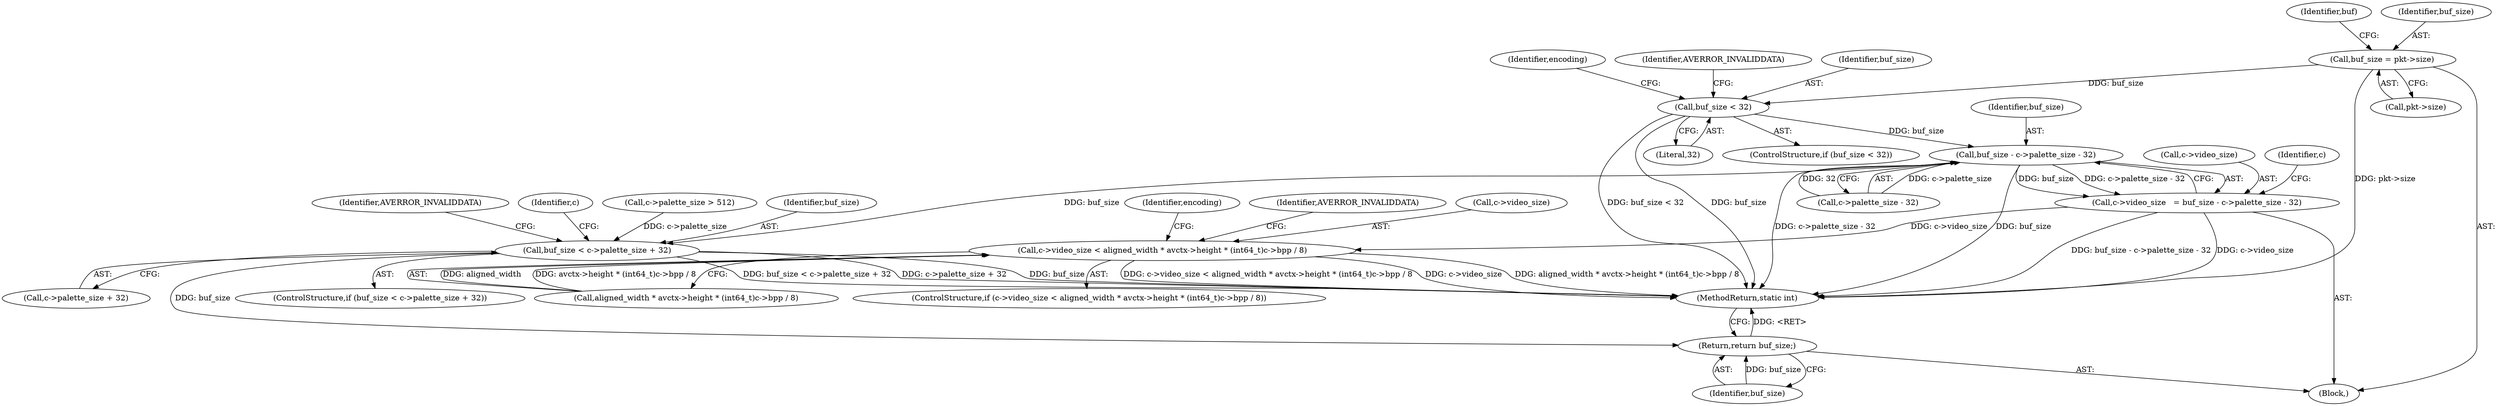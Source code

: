 digraph "0_FFmpeg_e1b60aad77c27ed5d4dfc11e5e6a05a38c70489d@pointer" {
"1000121" [label="(Call,buf_size = pkt->size)"];
"1000133" [label="(Call,buf_size < 32)"];
"1000206" [label="(Call,buf_size - c->palette_size - 32)"];
"1000202" [label="(Call,c->video_size   = buf_size - c->palette_size - 32)"];
"1000310" [label="(Call,c->video_size < aligned_width * avctx->height * (int64_t)c->bpp / 8)"];
"1000222" [label="(Call,buf_size < c->palette_size + 32)"];
"1000506" [label="(Return,return buf_size;)"];
"1000132" [label="(ControlStructure,if (buf_size < 32))"];
"1000314" [label="(Call,aligned_width * avctx->height * (int64_t)c->bpp / 8)"];
"1000121" [label="(Call,buf_size = pkt->size)"];
"1000311" [label="(Call,c->video_size)"];
"1000133" [label="(Call,buf_size < 32)"];
"1000206" [label="(Call,buf_size - c->palette_size - 32)"];
"1000135" [label="(Literal,32)"];
"1000506" [label="(Return,return buf_size;)"];
"1000332" [label="(Identifier,encoding)"];
"1000214" [label="(Call,c->palette_size > 512)"];
"1000328" [label="(Identifier,AVERROR_INVALIDDATA)"];
"1000202" [label="(Call,c->video_size   = buf_size - c->palette_size - 32)"];
"1000203" [label="(Call,c->video_size)"];
"1000223" [label="(Identifier,buf_size)"];
"1000230" [label="(Identifier,AVERROR_INVALIDDATA)"];
"1000128" [label="(Identifier,buf)"];
"1000122" [label="(Identifier,buf_size)"];
"1000310" [label="(Call,c->video_size < aligned_width * avctx->height * (int64_t)c->bpp / 8)"];
"1000208" [label="(Call,c->palette_size - 32)"];
"1000507" [label="(Identifier,buf_size)"];
"1000234" [label="(Identifier,c)"];
"1000139" [label="(Identifier,encoding)"];
"1000137" [label="(Identifier,AVERROR_INVALIDDATA)"];
"1000105" [label="(Block,)"];
"1000207" [label="(Identifier,buf_size)"];
"1000309" [label="(ControlStructure,if (c->video_size < aligned_width * avctx->height * (int64_t)c->bpp / 8))"];
"1000221" [label="(ControlStructure,if (buf_size < c->palette_size + 32))"];
"1000222" [label="(Call,buf_size < c->palette_size + 32)"];
"1000224" [label="(Call,c->palette_size + 32)"];
"1000508" [label="(MethodReturn,static int)"];
"1000123" [label="(Call,pkt->size)"];
"1000216" [label="(Identifier,c)"];
"1000134" [label="(Identifier,buf_size)"];
"1000121" -> "1000105"  [label="AST: "];
"1000121" -> "1000123"  [label="CFG: "];
"1000122" -> "1000121"  [label="AST: "];
"1000123" -> "1000121"  [label="AST: "];
"1000128" -> "1000121"  [label="CFG: "];
"1000121" -> "1000508"  [label="DDG: pkt->size"];
"1000121" -> "1000133"  [label="DDG: buf_size"];
"1000133" -> "1000132"  [label="AST: "];
"1000133" -> "1000135"  [label="CFG: "];
"1000134" -> "1000133"  [label="AST: "];
"1000135" -> "1000133"  [label="AST: "];
"1000137" -> "1000133"  [label="CFG: "];
"1000139" -> "1000133"  [label="CFG: "];
"1000133" -> "1000508"  [label="DDG: buf_size"];
"1000133" -> "1000508"  [label="DDG: buf_size < 32"];
"1000133" -> "1000206"  [label="DDG: buf_size"];
"1000206" -> "1000202"  [label="AST: "];
"1000206" -> "1000208"  [label="CFG: "];
"1000207" -> "1000206"  [label="AST: "];
"1000208" -> "1000206"  [label="AST: "];
"1000202" -> "1000206"  [label="CFG: "];
"1000206" -> "1000508"  [label="DDG: c->palette_size - 32"];
"1000206" -> "1000508"  [label="DDG: buf_size"];
"1000206" -> "1000202"  [label="DDG: buf_size"];
"1000206" -> "1000202"  [label="DDG: c->palette_size - 32"];
"1000208" -> "1000206"  [label="DDG: c->palette_size"];
"1000208" -> "1000206"  [label="DDG: 32"];
"1000206" -> "1000222"  [label="DDG: buf_size"];
"1000202" -> "1000105"  [label="AST: "];
"1000203" -> "1000202"  [label="AST: "];
"1000216" -> "1000202"  [label="CFG: "];
"1000202" -> "1000508"  [label="DDG: buf_size - c->palette_size - 32"];
"1000202" -> "1000508"  [label="DDG: c->video_size"];
"1000202" -> "1000310"  [label="DDG: c->video_size"];
"1000310" -> "1000309"  [label="AST: "];
"1000310" -> "1000314"  [label="CFG: "];
"1000311" -> "1000310"  [label="AST: "];
"1000314" -> "1000310"  [label="AST: "];
"1000328" -> "1000310"  [label="CFG: "];
"1000332" -> "1000310"  [label="CFG: "];
"1000310" -> "1000508"  [label="DDG: c->video_size < aligned_width * avctx->height * (int64_t)c->bpp / 8"];
"1000310" -> "1000508"  [label="DDG: c->video_size"];
"1000310" -> "1000508"  [label="DDG: aligned_width * avctx->height * (int64_t)c->bpp / 8"];
"1000314" -> "1000310"  [label="DDG: aligned_width"];
"1000314" -> "1000310"  [label="DDG: avctx->height * (int64_t)c->bpp / 8"];
"1000222" -> "1000221"  [label="AST: "];
"1000222" -> "1000224"  [label="CFG: "];
"1000223" -> "1000222"  [label="AST: "];
"1000224" -> "1000222"  [label="AST: "];
"1000230" -> "1000222"  [label="CFG: "];
"1000234" -> "1000222"  [label="CFG: "];
"1000222" -> "1000508"  [label="DDG: buf_size"];
"1000222" -> "1000508"  [label="DDG: buf_size < c->palette_size + 32"];
"1000222" -> "1000508"  [label="DDG: c->palette_size + 32"];
"1000214" -> "1000222"  [label="DDG: c->palette_size"];
"1000222" -> "1000506"  [label="DDG: buf_size"];
"1000506" -> "1000105"  [label="AST: "];
"1000506" -> "1000507"  [label="CFG: "];
"1000507" -> "1000506"  [label="AST: "];
"1000508" -> "1000506"  [label="CFG: "];
"1000506" -> "1000508"  [label="DDG: <RET>"];
"1000507" -> "1000506"  [label="DDG: buf_size"];
}

